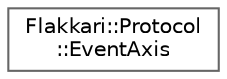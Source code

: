 digraph "Graphical Class Hierarchy"
{
 // LATEX_PDF_SIZE
  bgcolor="transparent";
  edge [fontname=Helvetica,fontsize=10,labelfontname=Helvetica,labelfontsize=10];
  node [fontname=Helvetica,fontsize=10,shape=box,height=0.2,width=0.4];
  rankdir="LR";
  Node0 [id="Node000000",label="Flakkari::Protocol\l::EventAxis",height=0.2,width=0.4,color="grey40", fillcolor="white", style="filled",URL="$d3/de1/structFlakkari_1_1Protocol_1_1V__1_1_1EventAxis.html",tooltip=" "];
}
